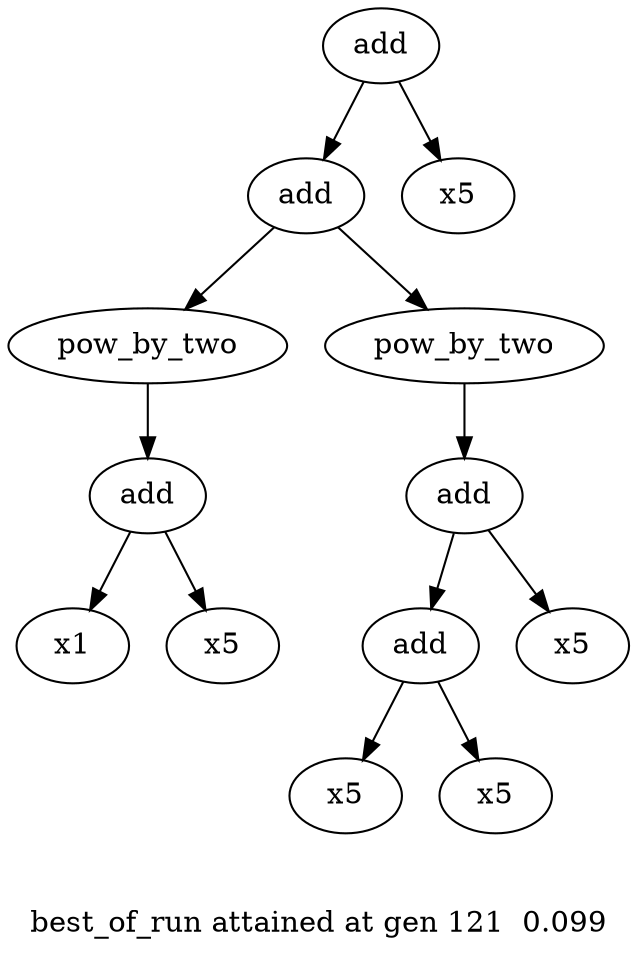 digraph {
	graph [label="

best_of_run attained at gen 121  0.099"]
	0 [label=add]
	0 -> 1
	1 [label=add]
	1 -> 2
	2 [label=pow_by_two]
	2 -> 3
	3 [label=add]
	3 -> 4
	4 [label=x1]
	3 -> 5
	5 [label=x5]
	1 -> 6
	6 [label=pow_by_two]
	6 -> 7
	7 [label=add]
	7 -> 8
	8 [label=add]
	8 -> 9
	9 [label=x5]
	8 -> 10
	10 [label=x5]
	7 -> 11
	11 [label=x5]
	0 -> 12
	12 [label=x5]
}
